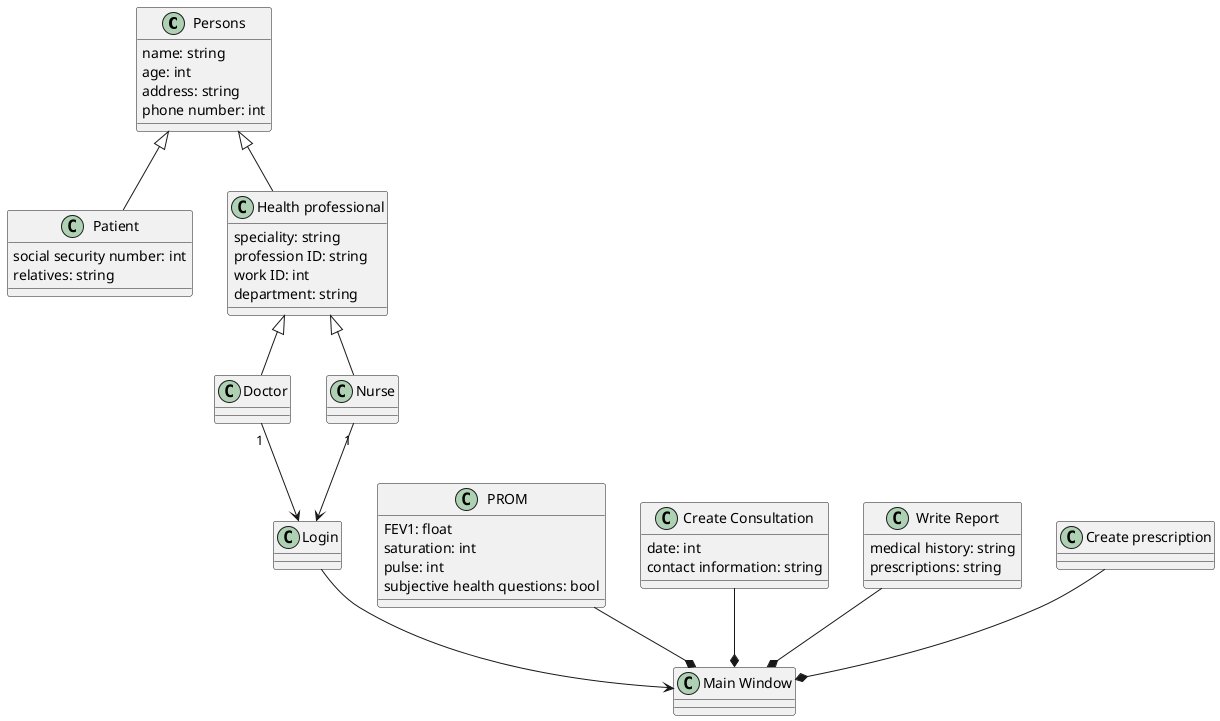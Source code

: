 @startuml
'https://plantuml.com/class-diagram

class "Persons" as persons
persons : name: string
persons : age: int
persons : address: string
persons : phone number: int

class "PROM" as prom
prom : FEV1: float
prom : saturation: int
prom : pulse: int
prom : subjective health questions: bool

class "Create Consultation" as consultation
consultation : date: int
consultation : contact information: string

class "Patient" as patient
patient : social security number: int
patient : relatives: string

class "Doctor" as doctor

class "Nurse" as nurse

class "Write Report" as WR
WR : medical history: string
WR : prescriptions: string

class "Health professional" as HP
HP : speciality: string
HP : profession ID: string
HP : work ID: int
HP : department: string

class "Main Window" as MW

class "Create prescription" as CP

class "Login" as login

persons <|-- HP
persons <|-- patient
HP <|-- doctor
HP <|-- nurse
doctor "1"--> login
nurse "1" --> login
prom --* MW
consultation --*MW
CP --* MW
WR --* MW
login --> MW
@enduml